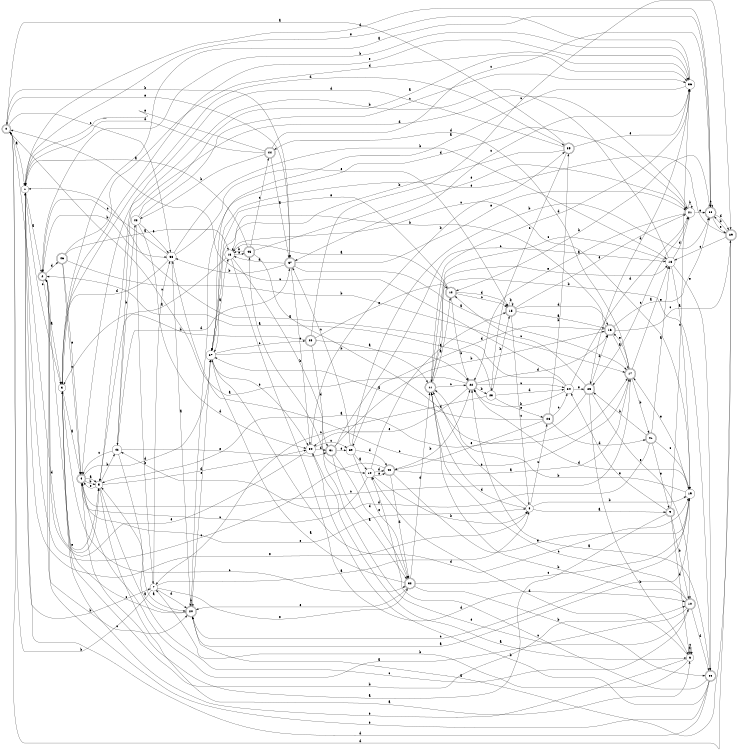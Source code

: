digraph n38_9 {
__start0 [label="" shape="none"];

rankdir=LR;
size="8,5";

s0 [style="rounded,filled", color="black", fillcolor="white" shape="doublecircle", label="0"];
s1 [style="filled", color="black", fillcolor="white" shape="circle", label="1"];
s2 [style="rounded,filled", color="black", fillcolor="white" shape="doublecircle", label="2"];
s3 [style="filled", color="black", fillcolor="white" shape="circle", label="3"];
s4 [style="rounded,filled", color="black", fillcolor="white" shape="doublecircle", label="4"];
s5 [style="filled", color="black", fillcolor="white" shape="circle", label="5"];
s6 [style="filled", color="black", fillcolor="white" shape="circle", label="6"];
s7 [style="filled", color="black", fillcolor="white" shape="circle", label="7"];
s8 [style="filled", color="black", fillcolor="white" shape="circle", label="8"];
s9 [style="rounded,filled", color="black", fillcolor="white" shape="doublecircle", label="9"];
s10 [style="rounded,filled", color="black", fillcolor="white" shape="doublecircle", label="10"];
s11 [style="rounded,filled", color="black", fillcolor="white" shape="doublecircle", label="11"];
s12 [style="rounded,filled", color="black", fillcolor="white" shape="doublecircle", label="12"];
s13 [style="filled", color="black", fillcolor="white" shape="circle", label="13"];
s14 [style="filled", color="black", fillcolor="white" shape="circle", label="14"];
s15 [style="rounded,filled", color="black", fillcolor="white" shape="doublecircle", label="15"];
s16 [style="rounded,filled", color="black", fillcolor="white" shape="doublecircle", label="16"];
s17 [style="rounded,filled", color="black", fillcolor="white" shape="doublecircle", label="17"];
s18 [style="filled", color="black", fillcolor="white" shape="circle", label="18"];
s19 [style="filled", color="black", fillcolor="white" shape="circle", label="19"];
s20 [style="rounded,filled", color="black", fillcolor="white" shape="doublecircle", label="20"];
s21 [style="filled", color="black", fillcolor="white" shape="circle", label="21"];
s22 [style="rounded,filled", color="black", fillcolor="white" shape="doublecircle", label="22"];
s23 [style="filled", color="black", fillcolor="white" shape="circle", label="23"];
s24 [style="filled", color="black", fillcolor="white" shape="circle", label="24"];
s25 [style="rounded,filled", color="black", fillcolor="white" shape="doublecircle", label="25"];
s26 [style="rounded,filled", color="black", fillcolor="white" shape="doublecircle", label="26"];
s27 [style="filled", color="black", fillcolor="white" shape="circle", label="27"];
s28 [style="rounded,filled", color="black", fillcolor="white" shape="doublecircle", label="28"];
s29 [style="rounded,filled", color="black", fillcolor="white" shape="doublecircle", label="29"];
s30 [style="rounded,filled", color="black", fillcolor="white" shape="doublecircle", label="30"];
s31 [style="rounded,filled", color="black", fillcolor="white" shape="doublecircle", label="31"];
s32 [style="rounded,filled", color="black", fillcolor="white" shape="doublecircle", label="32"];
s33 [style="rounded,filled", color="black", fillcolor="white" shape="doublecircle", label="33"];
s34 [style="filled", color="black", fillcolor="white" shape="circle", label="34"];
s35 [style="rounded,filled", color="black", fillcolor="white" shape="doublecircle", label="35"];
s36 [style="filled", color="black", fillcolor="white" shape="circle", label="36"];
s37 [style="rounded,filled", color="black", fillcolor="white" shape="doublecircle", label="37"];
s38 [style="filled", color="black", fillcolor="white" shape="circle", label="38"];
s39 [style="filled", color="black", fillcolor="white" shape="circle", label="39"];
s40 [style="rounded,filled", color="black", fillcolor="white" shape="doublecircle", label="40"];
s41 [style="rounded,filled", color="black", fillcolor="white" shape="doublecircle", label="41"];
s42 [style="filled", color="black", fillcolor="white" shape="circle", label="42"];
s43 [style="filled", color="black", fillcolor="white" shape="circle", label="43"];
s44 [style="rounded,filled", color="black", fillcolor="white" shape="doublecircle", label="44"];
s45 [style="rounded,filled", color="black", fillcolor="white" shape="doublecircle", label="45"];
s46 [style="rounded,filled", color="black", fillcolor="white" shape="doublecircle", label="46"];
s0 -> s1 [label="a"];
s0 -> s37 [label="b"];
s0 -> s38 [label="c"];
s0 -> s5 [label="d"];
s0 -> s37 [label="e"];
s1 -> s2 [label="a"];
s1 -> s7 [label="b"];
s1 -> s3 [label="c"];
s1 -> s30 [label="d"];
s1 -> s8 [label="e"];
s2 -> s3 [label="a"];
s2 -> s38 [label="b"];
s2 -> s20 [label="c"];
s2 -> s46 [label="d"];
s2 -> s5 [label="e"];
s3 -> s4 [label="a"];
s3 -> s10 [label="b"];
s3 -> s32 [label="c"];
s3 -> s35 [label="d"];
s3 -> s36 [label="e"];
s4 -> s5 [label="a"];
s4 -> s5 [label="b"];
s4 -> s17 [label="c"];
s4 -> s27 [label="d"];
s4 -> s8 [label="e"];
s5 -> s6 [label="a"];
s5 -> s42 [label="b"];
s5 -> s10 [label="c"];
s5 -> s34 [label="d"];
s5 -> s4 [label="e"];
s6 -> s6 [label="a"];
s6 -> s7 [label="b"];
s6 -> s6 [label="c"];
s6 -> s14 [label="d"];
s6 -> s3 [label="e"];
s7 -> s8 [label="a"];
s7 -> s0 [label="b"];
s7 -> s38 [label="c"];
s7 -> s20 [label="d"];
s7 -> s32 [label="e"];
s8 -> s9 [label="a"];
s8 -> s19 [label="b"];
s8 -> s26 [label="c"];
s8 -> s11 [label="d"];
s8 -> s11 [label="e"];
s9 -> s4 [label="a"];
s9 -> s10 [label="b"];
s9 -> s36 [label="c"];
s9 -> s6 [label="d"];
s9 -> s24 [label="e"];
s10 -> s4 [label="a"];
s10 -> s11 [label="b"];
s10 -> s11 [label="c"];
s10 -> s33 [label="d"];
s10 -> s45 [label="e"];
s11 -> s12 [label="a"];
s11 -> s33 [label="b"];
s11 -> s22 [label="c"];
s11 -> s36 [label="d"];
s11 -> s18 [label="e"];
s12 -> s13 [label="a"];
s12 -> s22 [label="b"];
s12 -> s15 [label="c"];
s12 -> s15 [label="d"];
s12 -> s27 [label="e"];
s13 -> s5 [label="a"];
s13 -> s14 [label="b"];
s13 -> s19 [label="c"];
s13 -> s10 [label="d"];
s13 -> s45 [label="e"];
s14 -> s15 [label="a"];
s14 -> s8 [label="b"];
s14 -> s4 [label="c"];
s14 -> s40 [label="d"];
s14 -> s40 [label="e"];
s15 -> s16 [label="a"];
s15 -> s15 [label="b"];
s15 -> s8 [label="c"];
s15 -> s16 [label="d"];
s15 -> s21 [label="e"];
s16 -> s17 [label="a"];
s16 -> s27 [label="b"];
s16 -> s29 [label="c"];
s16 -> s39 [label="d"];
s16 -> s30 [label="e"];
s17 -> s18 [label="a"];
s17 -> s41 [label="b"];
s17 -> s38 [label="c"];
s17 -> s44 [label="d"];
s17 -> s16 [label="e"];
s18 -> s19 [label="a"];
s18 -> s4 [label="b"];
s18 -> s11 [label="c"];
s18 -> s21 [label="d"];
s18 -> s33 [label="e"];
s19 -> s20 [label="a"];
s19 -> s11 [label="b"];
s19 -> s20 [label="c"];
s19 -> s22 [label="d"];
s19 -> s17 [label="e"];
s20 -> s5 [label="a"];
s20 -> s20 [label="b"];
s20 -> s3 [label="c"];
s20 -> s21 [label="d"];
s20 -> s27 [label="e"];
s21 -> s22 [label="a"];
s21 -> s21 [label="b"];
s21 -> s25 [label="c"];
s21 -> s42 [label="d"];
s21 -> s30 [label="e"];
s22 -> s0 [label="a"];
s22 -> s23 [label="b"];
s22 -> s24 [label="c"];
s22 -> s16 [label="d"];
s22 -> s34 [label="e"];
s23 -> s2 [label="a"];
s23 -> s15 [label="b"];
s23 -> s7 [label="c"];
s23 -> s24 [label="d"];
s23 -> s26 [label="e"];
s24 -> s1 [label="a"];
s24 -> s22 [label="b"];
s24 -> s0 [label="c"];
s24 -> s21 [label="d"];
s24 -> s25 [label="e"];
s25 -> s5 [label="a"];
s25 -> s6 [label="b"];
s25 -> s12 [label="c"];
s25 -> s16 [label="d"];
s25 -> s10 [label="e"];
s26 -> s27 [label="a"];
s26 -> s35 [label="b"];
s26 -> s24 [label="c"];
s26 -> s41 [label="d"];
s26 -> s40 [label="e"];
s27 -> s13 [label="a"];
s27 -> s22 [label="b"];
s27 -> s28 [label="c"];
s27 -> s19 [label="d"];
s27 -> s34 [label="e"];
s28 -> s11 [label="a"];
s28 -> s3 [label="b"];
s28 -> s29 [label="c"];
s28 -> s31 [label="d"];
s28 -> s12 [label="e"];
s29 -> s20 [label="a"];
s29 -> s30 [label="b"];
s29 -> s18 [label="c"];
s29 -> s0 [label="d"];
s29 -> s27 [label="e"];
s30 -> s3 [label="a"];
s30 -> s12 [label="b"];
s30 -> s30 [label="c"];
s30 -> s29 [label="d"];
s30 -> s29 [label="e"];
s31 -> s32 [label="a"];
s31 -> s16 [label="b"];
s31 -> s18 [label="c"];
s31 -> s32 [label="d"];
s31 -> s39 [label="e"];
s32 -> s27 [label="a"];
s32 -> s33 [label="b"];
s32 -> s19 [label="c"];
s32 -> s11 [label="d"];
s32 -> s20 [label="e"];
s33 -> s22 [label="a"];
s33 -> s34 [label="b"];
s33 -> s14 [label="c"];
s33 -> s1 [label="d"];
s33 -> s2 [label="e"];
s34 -> s6 [label="a"];
s34 -> s35 [label="b"];
s34 -> s39 [label="c"];
s34 -> s31 [label="d"];
s34 -> s2 [label="e"];
s35 -> s0 [label="a"];
s35 -> s13 [label="b"];
s35 -> s23 [label="c"];
s35 -> s5 [label="d"];
s35 -> s36 [label="e"];
s36 -> s27 [label="a"];
s36 -> s2 [label="b"];
s36 -> s37 [label="c"];
s36 -> s25 [label="d"];
s36 -> s1 [label="e"];
s37 -> s17 [label="a"];
s37 -> s38 [label="b"];
s37 -> s34 [label="c"];
s37 -> s13 [label="d"];
s37 -> s21 [label="e"];
s38 -> s20 [label="a"];
s38 -> s18 [label="b"];
s38 -> s2 [label="c"];
s38 -> s3 [label="d"];
s38 -> s15 [label="e"];
s39 -> s14 [label="a"];
s39 -> s30 [label="b"];
s39 -> s37 [label="c"];
s39 -> s40 [label="d"];
s39 -> s32 [label="e"];
s40 -> s17 [label="a"];
s40 -> s22 [label="b"];
s40 -> s1 [label="c"];
s40 -> s32 [label="d"];
s40 -> s19 [label="e"];
s41 -> s18 [label="a"];
s41 -> s25 [label="b"];
s41 -> s19 [label="c"];
s41 -> s42 [label="d"];
s41 -> s9 [label="e"];
s42 -> s20 [label="a"];
s42 -> s43 [label="b"];
s42 -> s4 [label="c"];
s42 -> s37 [label="d"];
s42 -> s31 [label="e"];
s43 -> s36 [label="a"];
s43 -> s7 [label="b"];
s43 -> s36 [label="c"];
s43 -> s34 [label="d"];
s43 -> s38 [label="e"];
s44 -> s37 [label="a"];
s44 -> s43 [label="b"];
s44 -> s30 [label="c"];
s44 -> s1 [label="d"];
s44 -> s1 [label="e"];
s45 -> s1 [label="a"];
s45 -> s13 [label="b"];
s45 -> s44 [label="c"];
s45 -> s17 [label="d"];
s45 -> s21 [label="e"];
s46 -> s13 [label="a"];
s46 -> s17 [label="b"];
s46 -> s4 [label="c"];
s46 -> s36 [label="d"];
s46 -> s4 [label="e"];

}